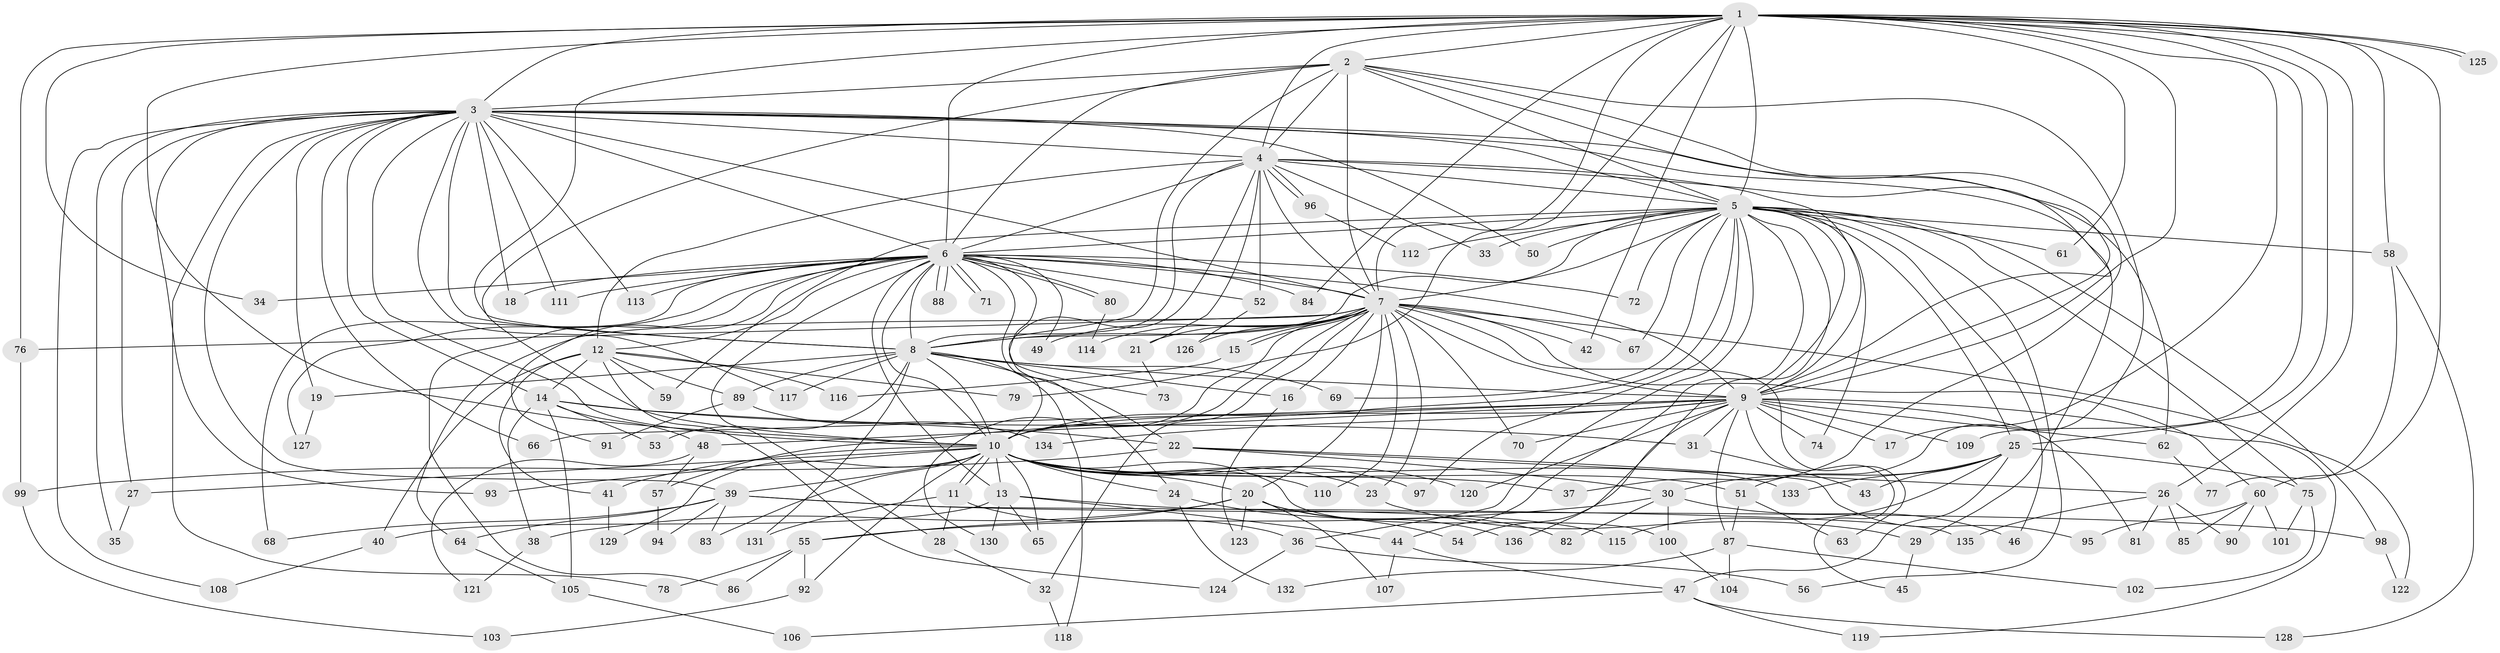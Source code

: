 // coarse degree distribution, {20: 0.009345794392523364, 9: 0.028037383177570093, 21: 0.009345794392523364, 14: 0.009345794392523364, 26: 0.018691588785046728, 30: 0.009345794392523364, 36: 0.009345794392523364, 23: 0.009345794392523364, 10: 0.018691588785046728, 8: 0.009345794392523364, 3: 0.14018691588785046, 2: 0.5887850467289719, 7: 0.009345794392523364, 4: 0.07476635514018691, 11: 0.009345794392523364, 6: 0.028037383177570093, 5: 0.018691588785046728}
// Generated by graph-tools (version 1.1) at 2025/23/03/03/25 07:23:43]
// undirected, 136 vertices, 297 edges
graph export_dot {
graph [start="1"]
  node [color=gray90,style=filled];
  1;
  2;
  3;
  4;
  5;
  6;
  7;
  8;
  9;
  10;
  11;
  12;
  13;
  14;
  15;
  16;
  17;
  18;
  19;
  20;
  21;
  22;
  23;
  24;
  25;
  26;
  27;
  28;
  29;
  30;
  31;
  32;
  33;
  34;
  35;
  36;
  37;
  38;
  39;
  40;
  41;
  42;
  43;
  44;
  45;
  46;
  47;
  48;
  49;
  50;
  51;
  52;
  53;
  54;
  55;
  56;
  57;
  58;
  59;
  60;
  61;
  62;
  63;
  64;
  65;
  66;
  67;
  68;
  69;
  70;
  71;
  72;
  73;
  74;
  75;
  76;
  77;
  78;
  79;
  80;
  81;
  82;
  83;
  84;
  85;
  86;
  87;
  88;
  89;
  90;
  91;
  92;
  93;
  94;
  95;
  96;
  97;
  98;
  99;
  100;
  101;
  102;
  103;
  104;
  105;
  106;
  107;
  108;
  109;
  110;
  111;
  112;
  113;
  114;
  115;
  116;
  117;
  118;
  119;
  120;
  121;
  122;
  123;
  124;
  125;
  126;
  127;
  128;
  129;
  130;
  131;
  132;
  133;
  134;
  135;
  136;
  1 -- 2;
  1 -- 3;
  1 -- 4;
  1 -- 5;
  1 -- 6;
  1 -- 7;
  1 -- 8;
  1 -- 9;
  1 -- 10;
  1 -- 17;
  1 -- 25;
  1 -- 26;
  1 -- 34;
  1 -- 42;
  1 -- 58;
  1 -- 60;
  1 -- 61;
  1 -- 76;
  1 -- 79;
  1 -- 84;
  1 -- 109;
  1 -- 125;
  1 -- 125;
  2 -- 3;
  2 -- 4;
  2 -- 5;
  2 -- 6;
  2 -- 7;
  2 -- 8;
  2 -- 9;
  2 -- 10;
  2 -- 37;
  2 -- 51;
  3 -- 4;
  3 -- 5;
  3 -- 6;
  3 -- 7;
  3 -- 8;
  3 -- 9;
  3 -- 10;
  3 -- 14;
  3 -- 18;
  3 -- 19;
  3 -- 27;
  3 -- 35;
  3 -- 39;
  3 -- 50;
  3 -- 62;
  3 -- 66;
  3 -- 78;
  3 -- 93;
  3 -- 108;
  3 -- 111;
  3 -- 113;
  3 -- 117;
  4 -- 5;
  4 -- 6;
  4 -- 7;
  4 -- 8;
  4 -- 9;
  4 -- 10;
  4 -- 12;
  4 -- 21;
  4 -- 29;
  4 -- 33;
  4 -- 52;
  4 -- 96;
  4 -- 96;
  5 -- 6;
  5 -- 7;
  5 -- 8;
  5 -- 9;
  5 -- 10;
  5 -- 25;
  5 -- 33;
  5 -- 36;
  5 -- 44;
  5 -- 46;
  5 -- 50;
  5 -- 56;
  5 -- 58;
  5 -- 59;
  5 -- 61;
  5 -- 67;
  5 -- 69;
  5 -- 72;
  5 -- 74;
  5 -- 75;
  5 -- 97;
  5 -- 98;
  5 -- 112;
  5 -- 136;
  6 -- 7;
  6 -- 8;
  6 -- 9;
  6 -- 10;
  6 -- 12;
  6 -- 13;
  6 -- 18;
  6 -- 24;
  6 -- 28;
  6 -- 34;
  6 -- 49;
  6 -- 52;
  6 -- 68;
  6 -- 71;
  6 -- 71;
  6 -- 72;
  6 -- 73;
  6 -- 80;
  6 -- 80;
  6 -- 84;
  6 -- 86;
  6 -- 88;
  6 -- 88;
  6 -- 91;
  6 -- 111;
  6 -- 113;
  6 -- 127;
  7 -- 8;
  7 -- 9;
  7 -- 10;
  7 -- 15;
  7 -- 15;
  7 -- 16;
  7 -- 20;
  7 -- 21;
  7 -- 23;
  7 -- 32;
  7 -- 42;
  7 -- 49;
  7 -- 60;
  7 -- 63;
  7 -- 64;
  7 -- 67;
  7 -- 70;
  7 -- 76;
  7 -- 110;
  7 -- 114;
  7 -- 122;
  7 -- 126;
  7 -- 130;
  8 -- 9;
  8 -- 10;
  8 -- 16;
  8 -- 19;
  8 -- 22;
  8 -- 53;
  8 -- 69;
  8 -- 89;
  8 -- 117;
  8 -- 118;
  8 -- 131;
  9 -- 10;
  9 -- 17;
  9 -- 31;
  9 -- 45;
  9 -- 48;
  9 -- 54;
  9 -- 57;
  9 -- 62;
  9 -- 66;
  9 -- 70;
  9 -- 74;
  9 -- 81;
  9 -- 87;
  9 -- 109;
  9 -- 119;
  9 -- 120;
  9 -- 134;
  10 -- 11;
  10 -- 11;
  10 -- 13;
  10 -- 20;
  10 -- 23;
  10 -- 24;
  10 -- 27;
  10 -- 37;
  10 -- 39;
  10 -- 41;
  10 -- 51;
  10 -- 65;
  10 -- 83;
  10 -- 92;
  10 -- 93;
  10 -- 97;
  10 -- 100;
  10 -- 110;
  10 -- 120;
  10 -- 129;
  10 -- 133;
  11 -- 28;
  11 -- 36;
  11 -- 131;
  12 -- 14;
  12 -- 40;
  12 -- 41;
  12 -- 59;
  12 -- 79;
  12 -- 89;
  12 -- 116;
  12 -- 124;
  13 -- 40;
  13 -- 44;
  13 -- 65;
  13 -- 115;
  13 -- 130;
  14 -- 22;
  14 -- 31;
  14 -- 38;
  14 -- 48;
  14 -- 53;
  14 -- 105;
  15 -- 116;
  16 -- 123;
  19 -- 127;
  20 -- 38;
  20 -- 55;
  20 -- 82;
  20 -- 107;
  20 -- 123;
  20 -- 136;
  21 -- 73;
  22 -- 26;
  22 -- 30;
  22 -- 95;
  22 -- 99;
  23 -- 29;
  24 -- 54;
  24 -- 132;
  25 -- 30;
  25 -- 43;
  25 -- 47;
  25 -- 75;
  25 -- 115;
  25 -- 133;
  26 -- 81;
  26 -- 85;
  26 -- 90;
  26 -- 135;
  27 -- 35;
  28 -- 32;
  29 -- 45;
  30 -- 46;
  30 -- 55;
  30 -- 82;
  30 -- 100;
  31 -- 43;
  32 -- 118;
  36 -- 56;
  36 -- 124;
  38 -- 121;
  39 -- 64;
  39 -- 68;
  39 -- 83;
  39 -- 94;
  39 -- 98;
  39 -- 135;
  40 -- 108;
  41 -- 129;
  44 -- 47;
  44 -- 107;
  47 -- 106;
  47 -- 119;
  47 -- 128;
  48 -- 57;
  48 -- 121;
  51 -- 63;
  51 -- 87;
  52 -- 126;
  55 -- 78;
  55 -- 86;
  55 -- 92;
  57 -- 94;
  58 -- 77;
  58 -- 128;
  60 -- 85;
  60 -- 90;
  60 -- 95;
  60 -- 101;
  62 -- 77;
  64 -- 105;
  75 -- 101;
  75 -- 102;
  76 -- 99;
  80 -- 114;
  87 -- 102;
  87 -- 104;
  87 -- 132;
  89 -- 91;
  89 -- 134;
  92 -- 103;
  96 -- 112;
  98 -- 122;
  99 -- 103;
  100 -- 104;
  105 -- 106;
}
